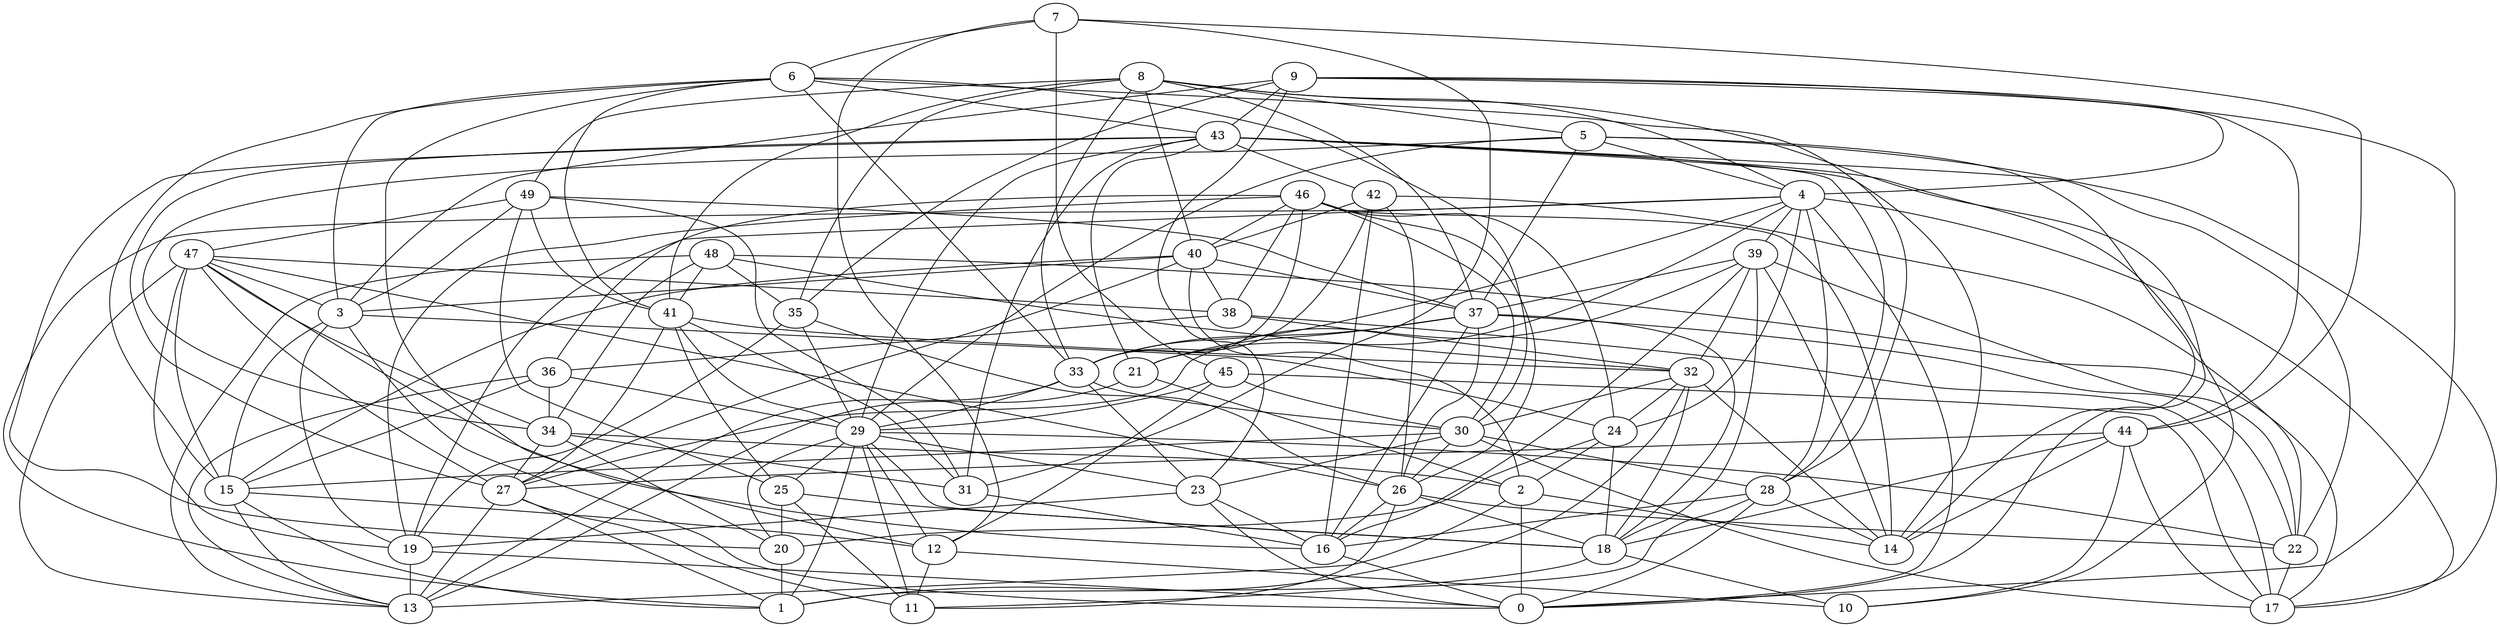 digraph GG_graph {

subgraph G_graph {
edge [color = black]
"42" -> "22" [dir = none]
"42" -> "26" [dir = none]
"49" -> "25" [dir = none]
"49" -> "41" [dir = none]
"49" -> "31" [dir = none]
"49" -> "37" [dir = none]
"8" -> "0" [dir = none]
"8" -> "5" [dir = none]
"8" -> "37" [dir = none]
"8" -> "33" [dir = none]
"19" -> "13" [dir = none]
"47" -> "38" [dir = none]
"47" -> "16" [dir = none]
"16" -> "0" [dir = none]
"33" -> "13" [dir = none]
"33" -> "23" [dir = none]
"33" -> "30" [dir = none]
"46" -> "33" [dir = none]
"46" -> "36" [dir = none]
"46" -> "26" [dir = none]
"46" -> "19" [dir = none]
"36" -> "34" [dir = none]
"2" -> "0" [dir = none]
"2" -> "14" [dir = none]
"25" -> "11" [dir = none]
"23" -> "19" [dir = none]
"23" -> "16" [dir = none]
"23" -> "0" [dir = none]
"21" -> "2" [dir = none]
"43" -> "27" [dir = none]
"43" -> "31" [dir = none]
"43" -> "21" [dir = none]
"43" -> "14" [dir = none]
"22" -> "17" [dir = none]
"9" -> "3" [dir = none]
"9" -> "23" [dir = none]
"9" -> "4" [dir = none]
"15" -> "1" [dir = none]
"15" -> "12" [dir = none]
"29" -> "12" [dir = none]
"29" -> "18" [dir = none]
"40" -> "3" [dir = none]
"40" -> "37" [dir = none]
"40" -> "27" [dir = none]
"12" -> "11" [dir = none]
"12" -> "10" [dir = none]
"44" -> "10" [dir = none]
"44" -> "18" [dir = none]
"18" -> "10" [dir = none]
"48" -> "32" [dir = none]
"48" -> "13" [dir = none]
"48" -> "17" [dir = none]
"48" -> "35" [dir = none]
"24" -> "2" [dir = none]
"24" -> "18" [dir = none]
"20" -> "1" [dir = none]
"34" -> "2" [dir = none]
"34" -> "20" [dir = none]
"34" -> "31" [dir = none]
"37" -> "21" [dir = none]
"37" -> "16" [dir = none]
"38" -> "32" [dir = none]
"38" -> "17" [dir = none]
"45" -> "29" [dir = none]
"45" -> "30" [dir = none]
"30" -> "15" [dir = none]
"30" -> "28" [dir = none]
"30" -> "26" [dir = none]
"3" -> "0" [dir = none]
"3" -> "24" [dir = none]
"6" -> "33" [dir = none]
"6" -> "30" [dir = none]
"6" -> "15" [dir = none]
"6" -> "28" [dir = none]
"28" -> "1" [dir = none]
"41" -> "32" [dir = none]
"7" -> "45" [dir = none]
"7" -> "12" [dir = none]
"26" -> "16" [dir = none]
"32" -> "14" [dir = none]
"32" -> "24" [dir = none]
"32" -> "30" [dir = none]
"5" -> "34" [dir = none]
"5" -> "29" [dir = none]
"5" -> "4" [dir = none]
"5" -> "37" [dir = none]
"27" -> "11" [dir = none]
"35" -> "19" [dir = none]
"39" -> "22" [dir = none]
"39" -> "32" [dir = none]
"39" -> "37" [dir = none]
"39" -> "18" [dir = none]
"4" -> "33" [dir = none]
"4" -> "39" [dir = none]
"4" -> "24" [dir = none]
"4" -> "21" [dir = none]
"4" -> "17" [dir = none]
"4" -> "28" [dir = none]
"24" -> "20" [dir = none]
"49" -> "47" [dir = none]
"37" -> "33" [dir = none]
"2" -> "13" [dir = none]
"6" -> "3" [dir = none]
"29" -> "20" [dir = none]
"5" -> "14" [dir = none]
"39" -> "27" [dir = none]
"44" -> "17" [dir = none]
"46" -> "38" [dir = none]
"25" -> "20" [dir = none]
"32" -> "18" [dir = none]
"47" -> "27" [dir = none]
"43" -> "20" [dir = none]
"34" -> "27" [dir = none]
"30" -> "17" [dir = none]
"25" -> "18" [dir = none]
"45" -> "12" [dir = none]
"27" -> "13" [dir = none]
"46" -> "40" [dir = none]
"46" -> "24" [dir = none]
"29" -> "1" [dir = none]
"44" -> "14" [dir = none]
"42" -> "40" [dir = none]
"45" -> "17" [dir = none]
"39" -> "16" [dir = none]
"43" -> "29" [dir = none]
"29" -> "11" [dir = none]
"48" -> "34" [dir = none]
"6" -> "12" [dir = none]
"8" -> "4" [dir = none]
"49" -> "3" [dir = none]
"43" -> "22" [dir = none]
"41" -> "27" [dir = none]
"43" -> "28" [dir = none]
"8" -> "41" [dir = none]
"29" -> "23" [dir = none]
"32" -> "1" [dir = none]
"27" -> "1" [dir = none]
"43" -> "10" [dir = none]
"36" -> "15" [dir = none]
"47" -> "19" [dir = none]
"33" -> "29" [dir = none]
"47" -> "34" [dir = none]
"8" -> "40" [dir = none]
"47" -> "3" [dir = none]
"41" -> "29" [dir = none]
"42" -> "16" [dir = none]
"4" -> "19" [dir = none]
"38" -> "36" [dir = none]
"29" -> "22" [dir = none]
"5" -> "17" [dir = none]
"31" -> "16" [dir = none]
"29" -> "25" [dir = none]
"28" -> "16" [dir = none]
"41" -> "25" [dir = none]
"7" -> "44" [dir = none]
"48" -> "41" [dir = none]
"46" -> "14" [dir = none]
"36" -> "29" [dir = none]
"35" -> "26" [dir = none]
"6" -> "43" [dir = none]
"15" -> "13" [dir = none]
"4" -> "0" [dir = none]
"36" -> "13" [dir = none]
"7" -> "6" [dir = none]
"6" -> "41" [dir = none]
"9" -> "35" [dir = none]
"44" -> "27" [dir = none]
"26" -> "22" [dir = none]
"7" -> "31" [dir = none]
"37" -> "26" [dir = none]
"3" -> "15" [dir = none]
"37" -> "18" [dir = none]
"43" -> "42" [dir = none]
"26" -> "11" [dir = none]
"42" -> "33" [dir = none]
"40" -> "38" [dir = none]
"28" -> "0" [dir = none]
"21" -> "13" [dir = none]
"8" -> "49" [dir = none]
"41" -> "31" [dir = none]
"47" -> "26" [dir = none]
"26" -> "18" [dir = none]
"47" -> "15" [dir = none]
"8" -> "35" [dir = none]
"3" -> "19" [dir = none]
"37" -> "22" [dir = none]
"35" -> "29" [dir = none]
"18" -> "11" [dir = none]
"40" -> "15" [dir = none]
"9" -> "43" [dir = none]
"19" -> "0" [dir = none]
"30" -> "23" [dir = none]
"47" -> "13" [dir = none]
"9" -> "0" [dir = none]
"9" -> "44" [dir = none]
"39" -> "14" [dir = none]
"4" -> "1" [dir = none]
"46" -> "30" [dir = none]
"28" -> "14" [dir = none]
"40" -> "2" [dir = none]
}

}
